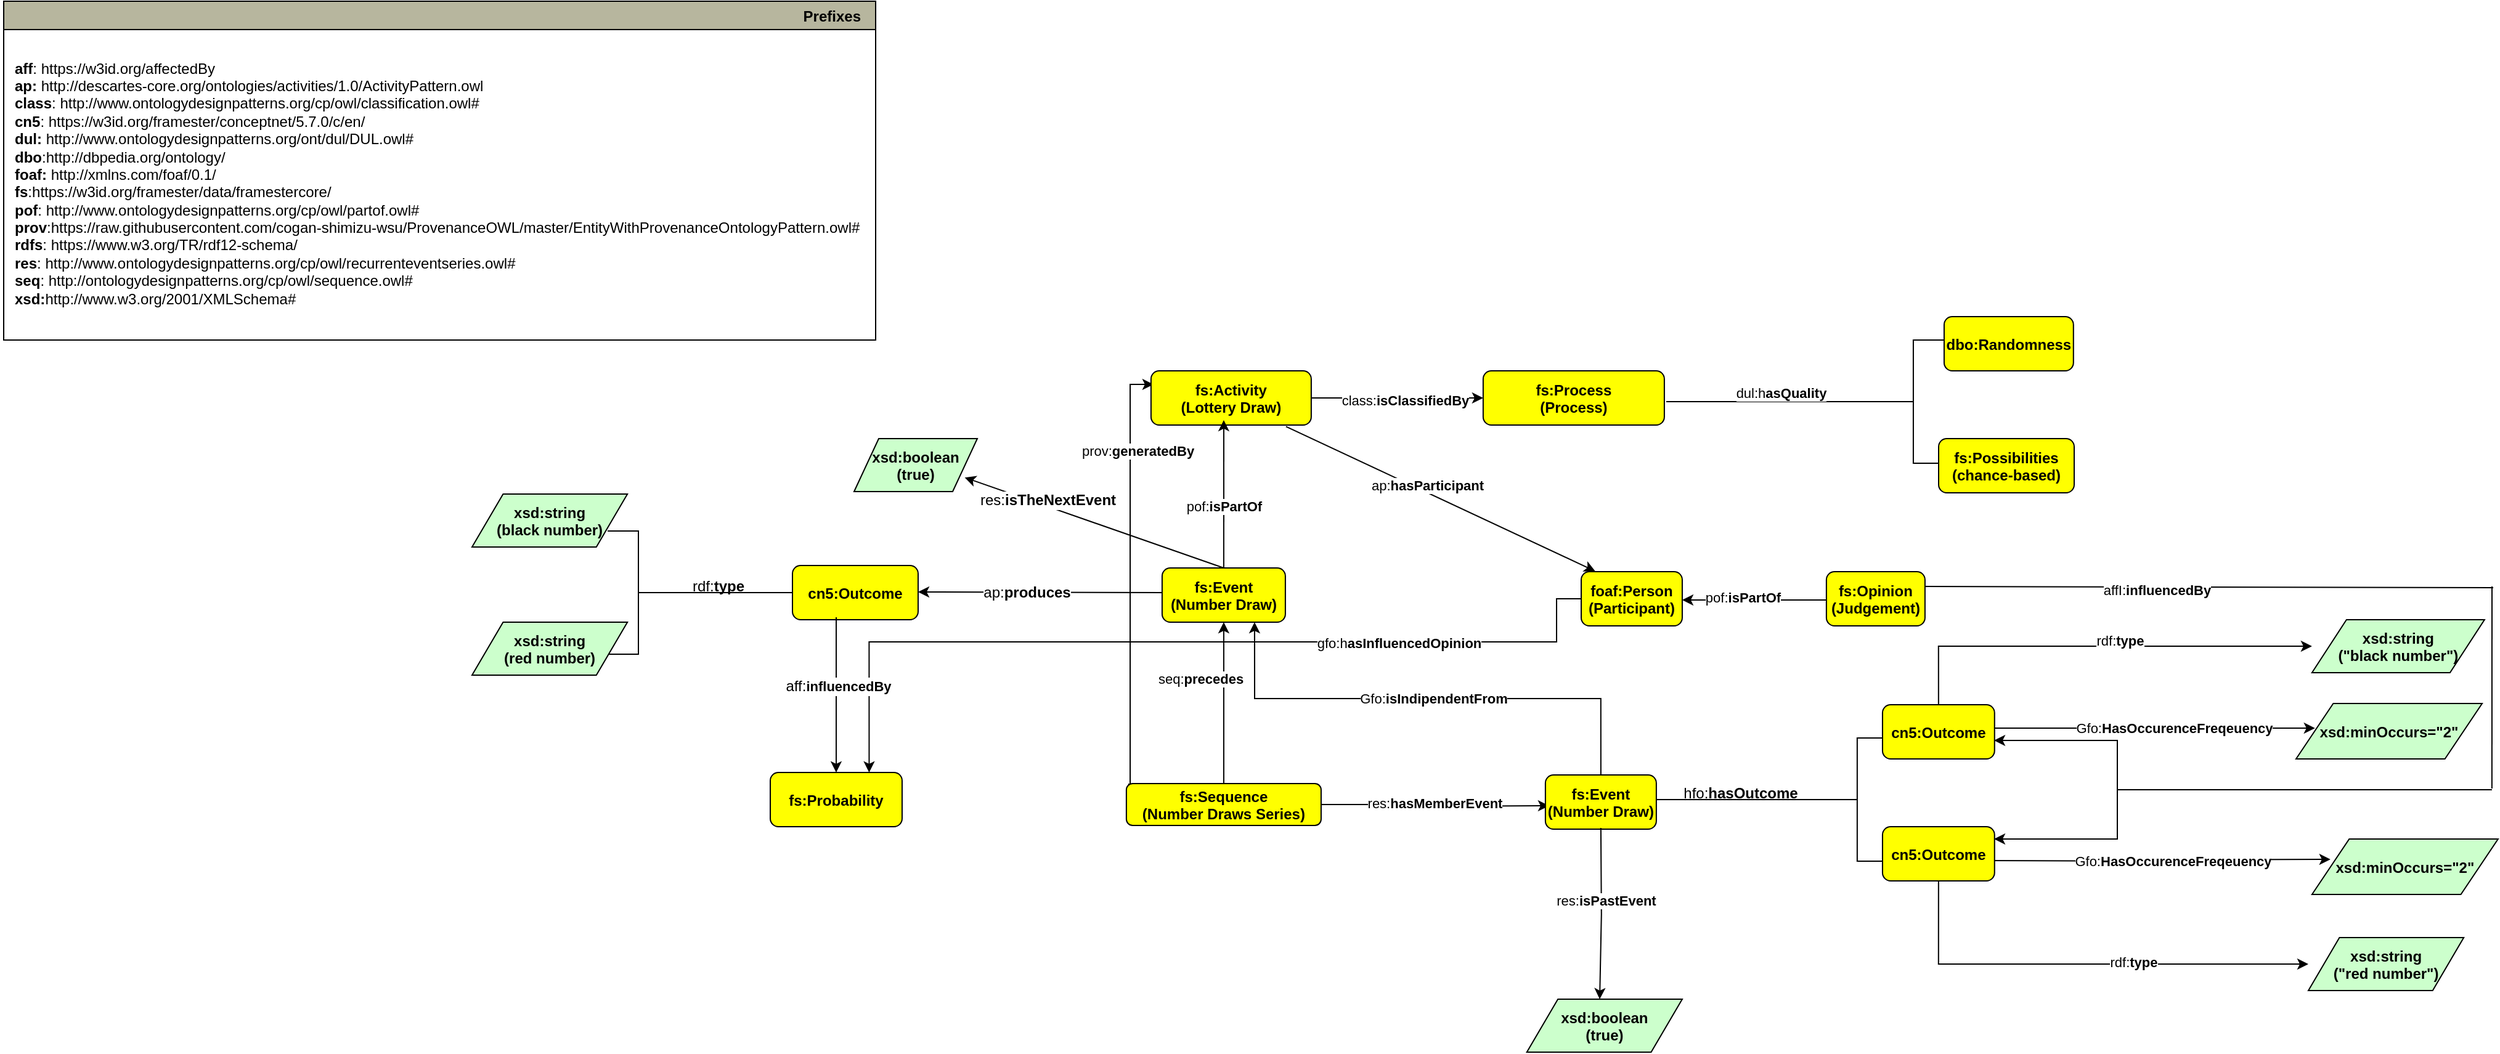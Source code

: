<mxfile version="22.1.0" type="device">
  <diagram id="Zw8teMte6me5rYNHnaHX" name="Page-1">
    <mxGraphModel dx="1877" dy="581" grid="1" gridSize="10" guides="1" tooltips="1" connect="1" arrows="1" fold="1" page="1" pageScale="1" pageWidth="827" pageHeight="1169" math="0" shadow="0">
      <root>
        <mxCell id="0" />
        <mxCell id="1" parent="0" />
        <mxCell id="9CHXlj7oDI2Sfz7KYW_z-1" style="edgeStyle=orthogonalEdgeStyle;rounded=0;orthogonalLoop=1;jettySize=auto;html=1;" parent="1" source="9CHXlj7oDI2Sfz7KYW_z-42" target="9CHXlj7oDI2Sfz7KYW_z-9" edge="1">
          <mxGeometry relative="1" as="geometry">
            <mxPoint x="738.94" y="750" as="sourcePoint" />
          </mxGeometry>
        </mxCell>
        <mxCell id="9CHXlj7oDI2Sfz7KYW_z-2" value="class:&lt;b style=&quot;border-color: var(--border-color);&quot;&gt;isClassifiedBy&lt;/b&gt;" style="edgeLabel;html=1;align=center;verticalAlign=middle;resizable=0;points=[];" parent="9CHXlj7oDI2Sfz7KYW_z-1" vertex="1" connectable="0">
          <mxGeometry x="0.079" y="-2" relative="1" as="geometry">
            <mxPoint as="offset" />
          </mxGeometry>
        </mxCell>
        <mxCell id="9CHXlj7oDI2Sfz7KYW_z-3" value="fs:Event&#xa;(Number Draw)" style="graphMlID=n4;shape=rect;rounded=1;arcsize=30;fillColor=#ffff00;strokeColor=#000000;strokeWidth=1.0;fontStyle=1" parent="1" vertex="1">
          <mxGeometry x="689.95" y="800" width="100" height="44" as="geometry" />
        </mxCell>
        <mxCell id="yFhHQV57cIzd3f87OAGP-7" style="edgeStyle=orthogonalEdgeStyle;rounded=0;orthogonalLoop=1;jettySize=auto;html=1;exitX=0;exitY=0.5;exitDx=0;exitDy=0;entryX=0.75;entryY=0;entryDx=0;entryDy=0;" parent="1" source="9CHXlj7oDI2Sfz7KYW_z-8" target="9CHXlj7oDI2Sfz7KYW_z-10" edge="1">
          <mxGeometry relative="1" as="geometry">
            <Array as="points">
              <mxPoint x="1010" y="825" />
              <mxPoint x="1010" y="860" />
              <mxPoint x="452" y="860" />
            </Array>
          </mxGeometry>
        </mxCell>
        <mxCell id="yFhHQV57cIzd3f87OAGP-8" value="gfo:h&lt;b style=&quot;border-color: var(--border-color);&quot;&gt;asInfluencedOpinion&lt;/b&gt;" style="edgeLabel;html=1;align=center;verticalAlign=middle;resizable=0;points=[];" parent="yFhHQV57cIzd3f87OAGP-7" vertex="1" connectable="0">
          <mxGeometry x="-0.489" y="1" relative="1" as="geometry">
            <mxPoint as="offset" />
          </mxGeometry>
        </mxCell>
        <mxCell id="9CHXlj7oDI2Sfz7KYW_z-8" value="foaf:Person&#xa;(Participant)" style="graphMlID=n4;shape=rect;rounded=1;arcsize=30;fillColor=#ffff00;strokeColor=#000000;strokeWidth=1.0;fontStyle=1" parent="1" vertex="1">
          <mxGeometry x="1030" y="803" width="81.968" height="44" as="geometry" />
        </mxCell>
        <mxCell id="9CHXlj7oDI2Sfz7KYW_z-9" value="fs:Process&#xa;(Process)" style="graphMlID=n4;shape=rect;rounded=1;arcsize=30;fillColor=#ffff00;strokeColor=#000000;strokeWidth=1.0;fontStyle=1" parent="1" vertex="1">
          <mxGeometry x="950.44" y="640" width="147.01" height="44" as="geometry" />
        </mxCell>
        <mxCell id="9CHXlj7oDI2Sfz7KYW_z-10" value="fs:Probability" style="graphMlID=n4;shape=rect;rounded=1;arcsize=30;fillColor=#ffff00;strokeColor=#000000;strokeWidth=1.0;fontStyle=1" parent="1" vertex="1">
          <mxGeometry x="372" y="966" width="106.97" height="44" as="geometry" />
        </mxCell>
        <mxCell id="9CHXlj7oDI2Sfz7KYW_z-13" style="edgeStyle=orthogonalEdgeStyle;rounded=0;orthogonalLoop=1;jettySize=auto;html=1;exitX=0.5;exitY=0;exitDx=0;exitDy=0;entryX=0.5;entryY=1;entryDx=0;entryDy=0;" parent="1" source="9CHXlj7oDI2Sfz7KYW_z-17" target="9CHXlj7oDI2Sfz7KYW_z-3" edge="1">
          <mxGeometry relative="1" as="geometry" />
        </mxCell>
        <mxCell id="9CHXlj7oDI2Sfz7KYW_z-14" value="seq:&lt;b&gt;precedes&lt;/b&gt;" style="edgeLabel;html=1;align=center;verticalAlign=middle;resizable=0;points=[];" parent="9CHXlj7oDI2Sfz7KYW_z-13" vertex="1" connectable="0">
          <mxGeometry x="0.049" y="3" relative="1" as="geometry">
            <mxPoint x="-16" y="-17" as="offset" />
          </mxGeometry>
        </mxCell>
        <mxCell id="9CHXlj7oDI2Sfz7KYW_z-15" style="edgeStyle=orthogonalEdgeStyle;rounded=0;orthogonalLoop=1;jettySize=auto;html=1;exitX=1;exitY=0.5;exitDx=0;exitDy=0;" parent="1" source="9CHXlj7oDI2Sfz7KYW_z-17" edge="1">
          <mxGeometry relative="1" as="geometry">
            <mxPoint x="1003.94" y="993.0" as="targetPoint" />
          </mxGeometry>
        </mxCell>
        <mxCell id="9CHXlj7oDI2Sfz7KYW_z-16" value="res:&lt;b style=&quot;border-color: var(--border-color);&quot;&gt;hasMemberEvent&lt;/b&gt;" style="edgeLabel;html=1;align=center;verticalAlign=middle;resizable=0;points=[];" parent="9CHXlj7oDI2Sfz7KYW_z-15" vertex="1" connectable="0">
          <mxGeometry x="-0.021" y="1" relative="1" as="geometry">
            <mxPoint as="offset" />
          </mxGeometry>
        </mxCell>
        <mxCell id="M7dF_7UTcZpXlqOXVH3X-3" style="edgeStyle=orthogonalEdgeStyle;rounded=0;orthogonalLoop=1;jettySize=auto;html=1;exitX=0;exitY=0;exitDx=0;exitDy=0;entryX=0;entryY=0.25;entryDx=0;entryDy=0;" parent="1" edge="1">
          <mxGeometry relative="1" as="geometry">
            <Array as="points">
              <mxPoint x="664" y="976" />
              <mxPoint x="664" y="651" />
            </Array>
            <mxPoint x="662.94" y="975" as="sourcePoint" />
            <mxPoint x="682.94" y="651" as="targetPoint" />
          </mxGeometry>
        </mxCell>
        <mxCell id="M7dF_7UTcZpXlqOXVH3X-4" value="prov:&lt;b&gt;generatedBy&lt;/b&gt;" style="edgeLabel;html=1;align=center;verticalAlign=middle;resizable=0;points=[];" parent="M7dF_7UTcZpXlqOXVH3X-3" vertex="1" connectable="0">
          <mxGeometry x="0.237" y="1" relative="1" as="geometry">
            <mxPoint x="7" y="-59" as="offset" />
          </mxGeometry>
        </mxCell>
        <mxCell id="9CHXlj7oDI2Sfz7KYW_z-17" value="fs:Sequence&#xa;(Number Draws Series)" style="graphMlID=n4;shape=rect;rounded=1;arcsize=30;fillColor=#ffff00;strokeColor=#000000;strokeWidth=1.0;fontStyle=1" parent="1" vertex="1">
          <mxGeometry x="660.94" y="975" width="158.02" height="34" as="geometry" />
        </mxCell>
        <mxCell id="9CHXlj7oDI2Sfz7KYW_z-22" value="xsd:minOccurs=&quot;2&quot;" style="graphMlID=n6;shape=parallelogram;fillColor=#ccffcc;strokeColor=#000000;strokeWidth=1.0;fontStyle=1" parent="1" vertex="1">
          <mxGeometry x="1610" y="910" width="151" height="45" as="geometry" />
        </mxCell>
        <mxCell id="9CHXlj7oDI2Sfz7KYW_z-23" style="rounded=0;orthogonalLoop=1;jettySize=auto;html=1;exitX=0;exitY=0.5;exitDx=0;exitDy=0;exitPerimeter=0;edgeStyle=orthogonalEdgeStyle;strokeColor=none;" parent="1" source="9CHXlj7oDI2Sfz7KYW_z-48" edge="1">
          <mxGeometry relative="1" as="geometry">
            <mxPoint x="1248.94" y="980" as="targetPoint" />
          </mxGeometry>
        </mxCell>
        <mxCell id="9CHXlj7oDI2Sfz7KYW_z-24" value="" style="strokeWidth=1;html=1;shape=mxgraph.flowchart.annotation_2;align=left;labelPosition=right;pointerEvents=1;direction=west;" parent="1" vertex="1">
          <mxGeometry x="1440" y="940" width="50" height="80" as="geometry" />
        </mxCell>
        <mxCell id="9CHXlj7oDI2Sfz7KYW_z-25" value="" style="endArrow=none;html=1;rounded=0;strokeWidth=1;entryX=1;entryY=0.5;entryDx=0;entryDy=0;entryPerimeter=0;" parent="1" edge="1">
          <mxGeometry relative="1" as="geometry">
            <mxPoint x="1769" y="815" as="sourcePoint" />
            <mxPoint x="1768.94" y="979" as="targetPoint" />
          </mxGeometry>
        </mxCell>
        <mxCell id="9CHXlj7oDI2Sfz7KYW_z-28" value="Prefixes" style="graphMlID=n0;shape=swimlane;startSize=23;fillColor=#b7b69e;strokeColor=#000000;strokeWidth=1.0;align=right;spacingRight=10;fontStyle=1" parent="1" vertex="1">
          <mxGeometry x="-250" y="340" width="707.5" height="275" as="geometry" />
        </mxCell>
        <mxCell id="9CHXlj7oDI2Sfz7KYW_z-29" value="&lt;div style=&quot;text-align: left;&quot;&gt;&lt;b&gt;aff&lt;/b&gt;:&amp;nbsp;https://w3id.org/affectedBy&lt;/div&gt;&lt;div style=&quot;text-align: left;&quot;&gt;&lt;b&gt;ap:&amp;nbsp;&lt;/b&gt;http://descartes-core.org/ontologies/activities/1.0/ActivityPattern.owl&lt;/div&gt;&lt;div style=&quot;text-align: left;&quot;&gt;&lt;b style=&quot;font-weight: bold; background-color: initial;&quot;&gt;class&lt;/b&gt;&lt;span style=&quot;font-weight: normal; background-color: initial;&quot;&gt;: http://www.ontologydesignpatterns.org/cp/owl/classification.owl#&lt;/span&gt;&lt;/div&gt;&lt;div style=&quot;text-align: left;&quot;&gt;&lt;span style=&quot;background-color: initial;&quot;&gt;&lt;b&gt;cn5&lt;/b&gt;&lt;/span&gt;&lt;span style=&quot;font-weight: normal; background-color: initial;&quot;&gt;:&amp;nbsp;&lt;/span&gt;&lt;span style=&quot;background-color: initial;&quot;&gt;https:​/​/​w3id.​org/​framester/​conceptnet/​5.​7.​0/​c/​en/​&lt;/span&gt;&lt;/div&gt;&lt;div style=&quot;text-align: left;&quot;&gt;&lt;span style=&quot;background-color: initial;&quot;&gt;&lt;b&gt;dul:&lt;/b&gt;&lt;/span&gt;&lt;span style=&quot;font-weight: normal; background-color: initial;&quot;&gt;&amp;nbsp;&lt;/span&gt;&lt;span style=&quot;background-color: initial;&quot;&gt;http://www.ontologydesignpatterns.org/ont/dul/DUL.owl#&lt;/span&gt;&lt;/div&gt;&lt;div style=&quot;text-align: left;&quot;&gt;&lt;span style=&quot;background-color: initial;&quot;&gt;&lt;b&gt;dbo&lt;/b&gt;:&lt;/span&gt;&lt;span style=&quot;background-color: initial;&quot;&gt;http://dbpedia.org/ontology/&lt;/span&gt;&lt;/div&gt;&lt;div style=&quot;text-align: left;&quot;&gt;&lt;span style=&quot;background-color: initial;&quot;&gt;&lt;b&gt;foaf:&amp;nbsp;&lt;/b&gt;&lt;/span&gt;&lt;span style=&quot;background-color: initial;&quot;&gt;http://xmlns.com/foaf/0.1/&lt;/span&gt;&lt;/div&gt;&lt;div style=&quot;text-align: left;&quot;&gt;&lt;span style=&quot;background-color: initial;&quot;&gt;&lt;b&gt;fs&lt;/b&gt;:&lt;/span&gt;&lt;span style=&quot;background-color: initial; text-align: center;&quot;&gt;https://w3id.org/framester/data/framestercore/&lt;/span&gt;&lt;/div&gt;&lt;div style=&quot;text-align: left;&quot;&gt;&lt;span style=&quot;background-color: initial;&quot;&gt;&lt;b&gt;pof&lt;/b&gt;:&amp;nbsp;&lt;/span&gt;&lt;span style=&quot;background-color: initial;&quot;&gt;http://www.ontologydesignpatterns.org/cp/owl/partof.owl#&lt;/span&gt;&lt;/div&gt;&lt;div style=&quot;text-align: left;&quot;&gt;&lt;span style=&quot;background-color: initial;&quot;&gt;&lt;b&gt;prov&lt;/b&gt;:&lt;/span&gt;&lt;span style=&quot;background-color: initial;&quot;&gt;https://raw.githubusercontent.com/cogan-shimizu-wsu/ProvenanceOWL/master/EntityWithProvenanceOntologyPattern.owl#&amp;nbsp;&lt;/span&gt;&lt;/div&gt;&lt;div style=&quot;text-align: left;&quot;&gt;&lt;span style=&quot;background-color: initial;&quot;&gt;&lt;b&gt;rdfs&lt;/b&gt;:&amp;nbsp;&lt;/span&gt;&lt;span style=&quot;background-color: initial;&quot;&gt;https://www.w3.org/TR/rdf12-schema/&lt;/span&gt;&lt;/div&gt;&lt;div style=&quot;text-align: left;&quot;&gt;&lt;span style=&quot;background-color: initial;&quot;&gt;&lt;b&gt;res&lt;/b&gt;:&amp;nbsp;&lt;/span&gt;&lt;span style=&quot;background-color: initial;&quot;&gt;http://www.ontologydesignpatterns.org/cp/owl/recurrenteventseries.owl#&amp;nbsp;&lt;/span&gt;&lt;/div&gt;&lt;div style=&quot;text-align: left;&quot;&gt;&lt;span style=&quot;background-color: initial;&quot;&gt;&lt;b&gt;seq&lt;/b&gt;:&amp;nbsp;&lt;/span&gt;&lt;span style=&quot;background-color: initial;&quot;&gt;http://ontologydesignpatterns.org/cp/owl/sequence.owl#&lt;/span&gt;&lt;/div&gt;&lt;div style=&quot;text-align: left;&quot;&gt;&lt;span style=&quot;background-color: initial;&quot;&gt;&lt;b&gt;xsd:&lt;/b&gt;&lt;/span&gt;&lt;span style=&quot;background-color: initial;&quot;&gt;http://www.w3.org/2001/XMLSchema#&lt;/span&gt;&lt;/div&gt;&lt;div style=&quot;text-align: left;&quot;&gt;&lt;b style=&quot;background-color: initial;&quot;&gt;&lt;br&gt;&lt;/b&gt;&lt;/div&gt;" style="text;html=1;align=center;verticalAlign=middle;resizable=0;points=[];autosize=1;strokeColor=none;fillColor=none;" parent="9CHXlj7oDI2Sfz7KYW_z-28" vertex="1">
          <mxGeometry x="-2.5" y="40" width="710" height="230" as="geometry" />
        </mxCell>
        <mxCell id="9CHXlj7oDI2Sfz7KYW_z-30" style="edgeStyle=orthogonalEdgeStyle;rounded=0;orthogonalLoop=1;jettySize=auto;html=1;entryX=0.073;entryY=0.498;entryDx=0;entryDy=0;entryPerimeter=0;" parent="1" edge="1">
          <mxGeometry relative="1" as="geometry">
            <mxPoint x="1365.38" y="930" as="sourcePoint" />
            <mxPoint x="1625.385" y="930.0" as="targetPoint" />
          </mxGeometry>
        </mxCell>
        <mxCell id="9CHXlj7oDI2Sfz7KYW_z-31" value="Gfo:&lt;b style=&quot;border-color: var(--border-color);&quot;&gt;HasOccurenceFreqeuency&lt;/b&gt;" style="edgeLabel;html=1;align=center;verticalAlign=middle;resizable=0;points=[];rotation=0;" parent="9CHXlj7oDI2Sfz7KYW_z-30" vertex="1" connectable="0">
          <mxGeometry x="-0.248" y="2" relative="1" as="geometry">
            <mxPoint x="47" y="2" as="offset" />
          </mxGeometry>
        </mxCell>
        <mxCell id="9CHXlj7oDI2Sfz7KYW_z-34" style="edgeStyle=orthogonalEdgeStyle;rounded=0;orthogonalLoop=1;jettySize=auto;html=1;exitX=1;exitY=0.5;exitDx=0;exitDy=0;entryX=0.073;entryY=0.498;entryDx=0;entryDy=0;entryPerimeter=0;" parent="1" edge="1">
          <mxGeometry relative="1" as="geometry">
            <mxPoint x="1360.91" y="1037.5" as="sourcePoint" />
            <mxPoint x="1637.91" y="1036.5" as="targetPoint" />
          </mxGeometry>
        </mxCell>
        <mxCell id="9CHXlj7oDI2Sfz7KYW_z-35" value="Gfo:&lt;b style=&quot;border-color: var(--border-color);&quot;&gt;HasOccurenceFreqeuency&lt;/b&gt;" style="edgeLabel;html=1;align=center;verticalAlign=middle;resizable=0;points=[];" parent="9CHXlj7oDI2Sfz7KYW_z-34" vertex="1" connectable="0">
          <mxGeometry x="-0.248" y="2" relative="1" as="geometry">
            <mxPoint x="44" y="2" as="offset" />
          </mxGeometry>
        </mxCell>
        <mxCell id="9CHXlj7oDI2Sfz7KYW_z-36" value="" style="line;strokeWidth=1;html=1;" parent="1" vertex="1">
          <mxGeometry x="1488" y="975" width="280.94" height="10" as="geometry" />
        </mxCell>
        <mxCell id="9CHXlj7oDI2Sfz7KYW_z-37" value="cn5:Outcome" style="graphMlID=n4;shape=rect;rounded=1;arcsize=30;fillColor=#ffff00;strokeColor=#000000;strokeWidth=1.0;fontStyle=1" parent="1" vertex="1">
          <mxGeometry x="390" y="798" width="101.97" height="44" as="geometry" />
        </mxCell>
        <mxCell id="9CHXlj7oDI2Sfz7KYW_z-39" value="" style="strokeWidth=1;html=1;shape=mxgraph.flowchart.annotation_2;align=left;labelPosition=right;pointerEvents=1;direction=west;" parent="1" vertex="1">
          <mxGeometry x="240" y="770" width="50" height="100" as="geometry" />
        </mxCell>
        <mxCell id="9CHXlj7oDI2Sfz7KYW_z-42" value="fs:Activity&#xa;(Lottery Draw)" style="graphMlID=n4;shape=rect;rounded=1;arcsize=30;fillColor=#ffff00;strokeColor=#000000;strokeWidth=1.0;fontStyle=1" parent="1" vertex="1">
          <mxGeometry x="680.94" y="640" width="130" height="44" as="geometry" />
        </mxCell>
        <mxCell id="9CHXlj7oDI2Sfz7KYW_z-43" style="edgeStyle=orthogonalEdgeStyle;rounded=0;orthogonalLoop=1;jettySize=auto;html=1;exitX=0.5;exitY=0;exitDx=0;exitDy=0;entryX=0.454;entryY=0.909;entryDx=0;entryDy=0;entryPerimeter=0;" parent="1" source="9CHXlj7oDI2Sfz7KYW_z-3" target="9CHXlj7oDI2Sfz7KYW_z-42" edge="1">
          <mxGeometry relative="1" as="geometry" />
        </mxCell>
        <mxCell id="9CHXlj7oDI2Sfz7KYW_z-44" value="pof:&lt;b&gt;isPartOf&lt;/b&gt;" style="edgeLabel;html=1;align=center;verticalAlign=middle;resizable=0;points=[];" parent="9CHXlj7oDI2Sfz7KYW_z-43" vertex="1" connectable="0">
          <mxGeometry x="0.113" y="2" relative="1" as="geometry">
            <mxPoint x="2" y="17" as="offset" />
          </mxGeometry>
        </mxCell>
        <mxCell id="9CHXlj7oDI2Sfz7KYW_z-45" value="" style="endArrow=classic;html=1;textDirection=ltr;rounded=0;exitX=0.348;exitY=0.955;exitDx=0;exitDy=0;exitPerimeter=0;" parent="1" source="9CHXlj7oDI2Sfz7KYW_z-37" target="9CHXlj7oDI2Sfz7KYW_z-10" edge="1">
          <mxGeometry width="50" height="50" relative="1" as="geometry">
            <mxPoint x="646.89" y="850" as="sourcePoint" />
            <mxPoint x="478.94" y="960" as="targetPoint" />
          </mxGeometry>
        </mxCell>
        <mxCell id="9CHXlj7oDI2Sfz7KYW_z-46" value="aff:&lt;span style=&quot;font-size: 11px;&quot;&gt;&lt;b&gt;influencedBy&lt;/b&gt;&lt;/span&gt;" style="text;html=1;align=center;verticalAlign=middle;resizable=0;points=[];labelBackgroundColor=#ffffff;rotation=0;" parent="9CHXlj7oDI2Sfz7KYW_z-45" vertex="1" connectable="0">
          <mxGeometry x="-0.221" relative="1" as="geometry">
            <mxPoint x="1" y="7" as="offset" />
          </mxGeometry>
        </mxCell>
        <mxCell id="9CHXlj7oDI2Sfz7KYW_z-47" value="" style="rounded=0;orthogonalLoop=1;jettySize=auto;html=1;exitX=0;exitY=0.5;exitDx=0;exitDy=0;exitPerimeter=0;edgeStyle=orthogonalEdgeStyle;strokeColor=none;" parent="1" source="9CHXlj7oDI2Sfz7KYW_z-60" target="9CHXlj7oDI2Sfz7KYW_z-48" edge="1">
          <mxGeometry relative="1" as="geometry">
            <mxPoint x="1248.94" y="980" as="targetPoint" />
            <mxPoint x="1410.94" y="979" as="sourcePoint" />
          </mxGeometry>
        </mxCell>
        <mxCell id="9CHXlj7oDI2Sfz7KYW_z-48" value="" style="strokeWidth=1;html=1;shape=mxgraph.flowchart.annotation_2;align=left;labelPosition=right;pointerEvents=1;direction=east;" parent="1" vertex="1">
          <mxGeometry x="1228.94" y="938" width="50" height="100" as="geometry" />
        </mxCell>
        <mxCell id="9CHXlj7oDI2Sfz7KYW_z-49" value="" style="line;strokeWidth=1;html=1;" parent="1" vertex="1">
          <mxGeometry x="1085.94" y="978" width="145.51" height="20" as="geometry" />
        </mxCell>
        <mxCell id="9CHXlj7oDI2Sfz7KYW_z-50" value="hfo:&lt;b&gt;hasOutcome&lt;/b&gt;" style="text;html=1;align=center;verticalAlign=middle;resizable=0;points=[];autosize=1;strokeColor=none;fillColor=none;" parent="1" vertex="1">
          <mxGeometry x="1098.94" y="968" width="120" height="30" as="geometry" />
        </mxCell>
        <mxCell id="9CHXlj7oDI2Sfz7KYW_z-51" value="" style="endArrow=classic;html=1;textDirection=ltr;rounded=0;entryX=0.139;entryY=-0.009;entryDx=0;entryDy=0;entryPerimeter=0;exitX=0.842;exitY=1.027;exitDx=0;exitDy=0;exitPerimeter=0;" parent="1" source="9CHXlj7oDI2Sfz7KYW_z-42" target="9CHXlj7oDI2Sfz7KYW_z-8" edge="1">
          <mxGeometry width="50" height="50" relative="1" as="geometry">
            <mxPoint x="788.94" y="700" as="sourcePoint" />
            <mxPoint x="936.89" y="700" as="targetPoint" />
          </mxGeometry>
        </mxCell>
        <mxCell id="9CHXlj7oDI2Sfz7KYW_z-52" value="ap:&lt;b&gt;hasParticipant&lt;/b&gt;" style="edgeLabel;html=1;align=center;verticalAlign=middle;resizable=0;points=[];" parent="9CHXlj7oDI2Sfz7KYW_z-51" vertex="1" connectable="0">
          <mxGeometry x="-0.107" y="5" relative="1" as="geometry">
            <mxPoint as="offset" />
          </mxGeometry>
        </mxCell>
        <mxCell id="RzpL3l_7pE4UGMKXfCOK-16" style="edgeStyle=orthogonalEdgeStyle;rounded=0;orthogonalLoop=1;jettySize=auto;html=1;exitX=0.5;exitY=0;exitDx=0;exitDy=0;entryX=0;entryY=0.5;entryDx=0;entryDy=0;" parent="1" source="9CHXlj7oDI2Sfz7KYW_z-59" target="RzpL3l_7pE4UGMKXfCOK-15" edge="1">
          <mxGeometry relative="1" as="geometry" />
        </mxCell>
        <mxCell id="RzpL3l_7pE4UGMKXfCOK-19" value="rdf:&lt;b&gt;type&lt;/b&gt;" style="edgeLabel;html=1;align=center;verticalAlign=middle;resizable=0;points=[];" parent="RzpL3l_7pE4UGMKXfCOK-16" vertex="1" connectable="0">
          <mxGeometry x="0.114" y="1" relative="1" as="geometry">
            <mxPoint x="-1" y="-4" as="offset" />
          </mxGeometry>
        </mxCell>
        <mxCell id="9CHXlj7oDI2Sfz7KYW_z-59" value="cn5:Outcome" style="graphMlID=n4;shape=rect;rounded=1;arcsize=30;fillColor=#ffff00;strokeColor=#000000;strokeWidth=1.0;fontStyle=1" parent="1" vertex="1">
          <mxGeometry x="1274.47" y="911" width="90.91" height="44" as="geometry" />
        </mxCell>
        <mxCell id="9CHXlj7oDI2Sfz7KYW_z-61" value="" style="rounded=0;orthogonalLoop=1;jettySize=auto;html=1;exitX=0;exitY=0.5;exitDx=0;exitDy=0;exitPerimeter=0;edgeStyle=orthogonalEdgeStyle;strokeColor=none;" parent="1" source="9CHXlj7oDI2Sfz7KYW_z-24" target="9CHXlj7oDI2Sfz7KYW_z-60" edge="1">
          <mxGeometry relative="1" as="geometry">
            <mxPoint x="1279" y="988" as="targetPoint" />
            <mxPoint x="1411" y="979" as="sourcePoint" />
          </mxGeometry>
        </mxCell>
        <mxCell id="RzpL3l_7pE4UGMKXfCOK-24" style="edgeStyle=orthogonalEdgeStyle;rounded=0;orthogonalLoop=1;jettySize=auto;html=1;exitX=0.5;exitY=1;exitDx=0;exitDy=0;entryX=0;entryY=0.5;entryDx=0;entryDy=0;" parent="1" source="9CHXlj7oDI2Sfz7KYW_z-60" target="RzpL3l_7pE4UGMKXfCOK-23" edge="1">
          <mxGeometry relative="1" as="geometry" />
        </mxCell>
        <mxCell id="RzpL3l_7pE4UGMKXfCOK-25" value="rdf:&lt;b&gt;type&lt;/b&gt;" style="edgeLabel;html=1;align=center;verticalAlign=middle;resizable=0;points=[];" parent="RzpL3l_7pE4UGMKXfCOK-24" vertex="1" connectable="0">
          <mxGeometry x="0.223" y="2" relative="1" as="geometry">
            <mxPoint as="offset" />
          </mxGeometry>
        </mxCell>
        <mxCell id="9CHXlj7oDI2Sfz7KYW_z-60" value="cn5:Outcome" style="graphMlID=n4;shape=rect;rounded=1;arcsize=30;fillColor=#ffff00;strokeColor=#000000;strokeWidth=1.0;fontStyle=1" parent="1" vertex="1">
          <mxGeometry x="1274.47" y="1010" width="90.91" height="44" as="geometry" />
        </mxCell>
        <mxCell id="yFhHQV57cIzd3f87OAGP-4" style="edgeStyle=orthogonalEdgeStyle;rounded=0;orthogonalLoop=1;jettySize=auto;html=1;exitX=0.5;exitY=0;exitDx=0;exitDy=0;entryX=0.75;entryY=1;entryDx=0;entryDy=0;" parent="1" source="9CHXlj7oDI2Sfz7KYW_z-63" target="9CHXlj7oDI2Sfz7KYW_z-3" edge="1">
          <mxGeometry relative="1" as="geometry" />
        </mxCell>
        <mxCell id="yFhHQV57cIzd3f87OAGP-5" value="Gfo:&lt;b style=&quot;border-color: var(--border-color);&quot;&gt;isIndipendentFrom&lt;/b&gt;" style="edgeLabel;html=1;align=center;verticalAlign=middle;resizable=0;points=[];" parent="yFhHQV57cIzd3f87OAGP-4" vertex="1" connectable="0">
          <mxGeometry x="-0.019" relative="1" as="geometry">
            <mxPoint as="offset" />
          </mxGeometry>
        </mxCell>
        <mxCell id="9CHXlj7oDI2Sfz7KYW_z-63" value="fs:Event&#xa;(Number Draw)" style="graphMlID=n4;shape=rect;rounded=1;arcsize=30;fillColor=#ffff00;strokeColor=#000000;strokeWidth=1.0;fontStyle=1" parent="1" vertex="1">
          <mxGeometry x="1000.94" y="968" width="90" height="44" as="geometry" />
        </mxCell>
        <mxCell id="RzpL3l_7pE4UGMKXfCOK-11" value="" style="line;strokeWidth=1;html=1;" parent="1" vertex="1">
          <mxGeometry x="290" y="815" width="100" height="10" as="geometry" />
        </mxCell>
        <mxCell id="RzpL3l_7pE4UGMKXfCOK-12" value="rdf:&lt;b&gt;type&lt;/b&gt;" style="text;html=1;strokeColor=none;fillColor=none;align=center;verticalAlign=middle;whiteSpace=wrap;rounded=0;" parent="1" vertex="1">
          <mxGeometry x="300" y="800" width="60" height="30" as="geometry" />
        </mxCell>
        <mxCell id="RzpL3l_7pE4UGMKXfCOK-13" value="xsd:string&#xa;(black number)" style="graphMlID=n6;shape=parallelogram;fillColor=#ccffcc;strokeColor=#000000;strokeWidth=1.0;fontStyle=1" parent="1" vertex="1">
          <mxGeometry x="130" y="740" width="126.095" height="43" as="geometry" />
        </mxCell>
        <mxCell id="RzpL3l_7pE4UGMKXfCOK-14" value="xsd:string&#xa;(red number)" style="graphMlID=n6;shape=parallelogram;fillColor=#ccffcc;strokeColor=#000000;strokeWidth=1.0;fontStyle=1" parent="1" vertex="1">
          <mxGeometry x="130" y="844" width="126.095" height="43" as="geometry" />
        </mxCell>
        <mxCell id="RzpL3l_7pE4UGMKXfCOK-15" value="xsd:string&#xa;(&quot;black number&quot;)" style="graphMlID=n6;shape=parallelogram;fillColor=#ccffcc;strokeColor=#000000;strokeWidth=1.0;fontStyle=1" parent="1" vertex="1">
          <mxGeometry x="1622.94" y="842" width="140" height="43" as="geometry" />
        </mxCell>
        <mxCell id="RzpL3l_7pE4UGMKXfCOK-23" value="xsd:string&#xa;(&quot;red number&quot;)" style="graphMlID=n6;shape=parallelogram;fillColor=#ccffcc;strokeColor=#000000;strokeWidth=1.0;fontStyle=1" parent="1" vertex="1">
          <mxGeometry x="1620" y="1100" width="126.095" height="43" as="geometry" />
        </mxCell>
        <mxCell id="yFhHQV57cIzd3f87OAGP-2" style="edgeStyle=orthogonalEdgeStyle;rounded=0;orthogonalLoop=1;jettySize=auto;html=1;" parent="1" edge="1">
          <mxGeometry relative="1" as="geometry">
            <mxPoint x="1228.94" y="826" as="sourcePoint" />
            <mxPoint x="1111.968" y="826" as="targetPoint" />
            <Array as="points">
              <mxPoint x="1210" y="826" />
              <mxPoint x="1210" y="826" />
            </Array>
          </mxGeometry>
        </mxCell>
        <mxCell id="yFhHQV57cIzd3f87OAGP-3" value="pof:&lt;b&gt;isPartOf&lt;/b&gt;" style="edgeLabel;html=1;align=center;verticalAlign=middle;resizable=0;points=[];" parent="yFhHQV57cIzd3f87OAGP-2" vertex="1" connectable="0">
          <mxGeometry x="0.16" y="-2" relative="1" as="geometry">
            <mxPoint as="offset" />
          </mxGeometry>
        </mxCell>
        <mxCell id="J0pF6A9lKTDRSyntQVaE-1" value="fs:Opinion&#xa;(Judgement)" style="graphMlID=n4;shape=rect;rounded=1;arcsize=30;fillColor=#ffff00;strokeColor=#000000;strokeWidth=1.0;fontStyle=1" parent="1" vertex="1">
          <mxGeometry x="1228.94" y="803" width="80" height="44" as="geometry" />
        </mxCell>
        <mxCell id="joAxUdwlwtSYphTkRd9--10" value="" style="endArrow=classic;html=1;textDirection=ltr;rounded=0;" parent="1" edge="1">
          <mxGeometry width="50" height="50" relative="1" as="geometry">
            <mxPoint x="690" y="820" as="sourcePoint" />
            <mxPoint x="491.97" y="819.5" as="targetPoint" />
          </mxGeometry>
        </mxCell>
        <mxCell id="joAxUdwlwtSYphTkRd9--11" value="ap:&lt;b&gt;produces&lt;/b&gt;" style="text;html=1;align=center;verticalAlign=middle;resizable=0;points=[];labelBackgroundColor=#ffffff;rotation=0;" parent="joAxUdwlwtSYphTkRd9--10" vertex="1" connectable="0">
          <mxGeometry x="-0.221" relative="1" as="geometry">
            <mxPoint x="-33" as="offset" />
          </mxGeometry>
        </mxCell>
        <mxCell id="9NzTIGKb-yHZweiVL87Q-2" value="" style="strokeWidth=1;html=1;shape=mxgraph.flowchart.annotation_2;align=left;labelPosition=right;pointerEvents=1;" parent="1" vertex="1">
          <mxGeometry x="1274.47" y="615" width="50" height="100" as="geometry" />
        </mxCell>
        <mxCell id="9NzTIGKb-yHZweiVL87Q-3" value="dbo:Randomness" style="graphMlID=n4;shape=rect;rounded=1;arcsize=30;fillColor=#ffff00;strokeColor=#000000;strokeWidth=1.0;fontStyle=1" parent="1" vertex="1">
          <mxGeometry x="1324.47" y="596" width="104.93" height="44" as="geometry" />
        </mxCell>
        <mxCell id="9NzTIGKb-yHZweiVL87Q-4" value="" style="line;strokeWidth=1;html=1;" parent="1" vertex="1">
          <mxGeometry x="1099" y="635" width="191" height="60" as="geometry" />
        </mxCell>
        <mxCell id="9NzTIGKb-yHZweiVL87Q-6" value="dul:h&lt;b style=&quot;border-color: var(--border-color);&quot;&gt;asQuality&lt;/b&gt;" style="edgeLabel;html=1;align=center;verticalAlign=middle;resizable=0;points=[];" parent="1" vertex="1" connectable="0">
          <mxGeometry x="1170" y="655" as="geometry">
            <mxPoint x="22" y="3" as="offset" />
          </mxGeometry>
        </mxCell>
        <mxCell id="9NzTIGKb-yHZweiVL87Q-7" value="fs:Possibilities&#xa;(chance-based)" style="graphMlID=n4;shape=rect;rounded=1;arcsize=30;fillColor=#ffff00;strokeColor=#000000;strokeWidth=1.0;fontStyle=1" parent="1" vertex="1">
          <mxGeometry x="1320" y="695" width="110" height="44" as="geometry" />
        </mxCell>
        <mxCell id="9NzTIGKb-yHZweiVL87Q-10" value="xsd:boolean&#xa;(true)" style="graphMlID=n6;shape=parallelogram;fillColor=#ccffcc;strokeColor=#000000;strokeWidth=1.0;fontStyle=1" parent="1" vertex="1">
          <mxGeometry x="440" y="695" width="100" height="43" as="geometry" />
        </mxCell>
        <mxCell id="9NzTIGKb-yHZweiVL87Q-13" value="" style="endArrow=classic;html=1;textDirection=ltr;rounded=0;entryX=0.898;entryY=0.735;entryDx=0;entryDy=0;exitX=0.5;exitY=0;exitDx=0;exitDy=0;entryPerimeter=0;" parent="1" source="9CHXlj7oDI2Sfz7KYW_z-3" target="9NzTIGKb-yHZweiVL87Q-10" edge="1">
          <mxGeometry width="50" height="50" relative="1" as="geometry">
            <mxPoint x="610" y="800" as="sourcePoint" />
            <mxPoint x="737.95" y="770" as="targetPoint" />
          </mxGeometry>
        </mxCell>
        <mxCell id="9NzTIGKb-yHZweiVL87Q-14" value="res:&lt;b&gt;isTheNextEvent&lt;/b&gt;" style="text;html=1;align=center;verticalAlign=middle;resizable=0;points=[];labelBackgroundColor=#ffffff;rotation=0;" parent="9NzTIGKb-yHZweiVL87Q-13" vertex="1" connectable="0">
          <mxGeometry x="-0.221" relative="1" as="geometry">
            <mxPoint x="-62" y="-27" as="offset" />
          </mxGeometry>
        </mxCell>
        <mxCell id="OWTpK2EfcZK1wVOOlTRi-2" value="xsd:boolean&#xa;(true)" style="graphMlID=n6;shape=parallelogram;fillColor=#ccffcc;strokeColor=#000000;strokeWidth=1.0;fontStyle=1" parent="1" vertex="1">
          <mxGeometry x="985.87" y="1150" width="126.095" height="43" as="geometry" />
        </mxCell>
        <mxCell id="OWTpK2EfcZK1wVOOlTRi-3" style="edgeStyle=orthogonalEdgeStyle;rounded=0;orthogonalLoop=1;jettySize=auto;html=1;exitX=0.5;exitY=1;exitDx=0;exitDy=0;" parent="1" edge="1">
          <mxGeometry relative="1" as="geometry">
            <mxPoint x="1045.94" y="1011" as="sourcePoint" />
            <mxPoint x="1045" y="1150" as="targetPoint" />
          </mxGeometry>
        </mxCell>
        <mxCell id="OWTpK2EfcZK1wVOOlTRi-4" value="res:&lt;b&gt;isPastEvent&lt;/b&gt;" style="edgeLabel;html=1;align=center;verticalAlign=middle;resizable=0;points=[];" parent="OWTpK2EfcZK1wVOOlTRi-3" vertex="1" connectable="0">
          <mxGeometry x="-0.242" y="1" relative="1" as="geometry">
            <mxPoint x="2" y="6" as="offset" />
          </mxGeometry>
        </mxCell>
        <mxCell id="yFhHQV57cIzd3f87OAGP-14" value="" style="endArrow=classic;html=1;textDirection=ltr;rounded=0;exitX=1;exitY=1;exitDx=0;exitDy=0;exitPerimeter=0;" parent="1" source="9CHXlj7oDI2Sfz7KYW_z-24" edge="1">
          <mxGeometry width="50" height="50" relative="1" as="geometry">
            <mxPoint x="1431.01" y="939" as="sourcePoint" />
            <mxPoint x="1365" y="940" as="targetPoint" />
          </mxGeometry>
        </mxCell>
        <mxCell id="yFhHQV57cIzd3f87OAGP-19" value="" style="endArrow=classic;html=1;textDirection=ltr;rounded=0;exitX=1;exitY=1;exitDx=0;exitDy=0;exitPerimeter=0;" parent="1" edge="1">
          <mxGeometry width="50" height="50" relative="1" as="geometry">
            <mxPoint x="1440" y="1020" as="sourcePoint" />
            <mxPoint x="1365" y="1020" as="targetPoint" />
          </mxGeometry>
        </mxCell>
        <mxCell id="yFhHQV57cIzd3f87OAGP-20" value="" style="endArrow=none;html=1;rounded=0;exitX=1;exitY=0.25;exitDx=0;exitDy=0;" parent="1" edge="1">
          <mxGeometry relative="1" as="geometry">
            <mxPoint x="1308.94" y="815" as="sourcePoint" />
            <mxPoint x="1770" y="816" as="targetPoint" />
          </mxGeometry>
        </mxCell>
        <mxCell id="yFhHQV57cIzd3f87OAGP-21" value="affI:&lt;b&gt;influencedBy&lt;/b&gt;" style="edgeLabel;html=1;align=center;verticalAlign=middle;resizable=0;points=[];" parent="yFhHQV57cIzd3f87OAGP-20" vertex="1" connectable="0">
          <mxGeometry x="-0.186" y="-2" relative="1" as="geometry">
            <mxPoint as="offset" />
          </mxGeometry>
        </mxCell>
        <mxCell id="WNXxKIknwRvKnLgTQK16-3" value="xsd:minOccurs=&quot;2&quot;" style="graphMlID=n6;shape=parallelogram;fillColor=#ccffcc;strokeColor=#000000;strokeWidth=1.0;fontStyle=1" vertex="1" parent="1">
          <mxGeometry x="1622.94" y="1020" width="151" height="45" as="geometry" />
        </mxCell>
      </root>
    </mxGraphModel>
  </diagram>
</mxfile>

